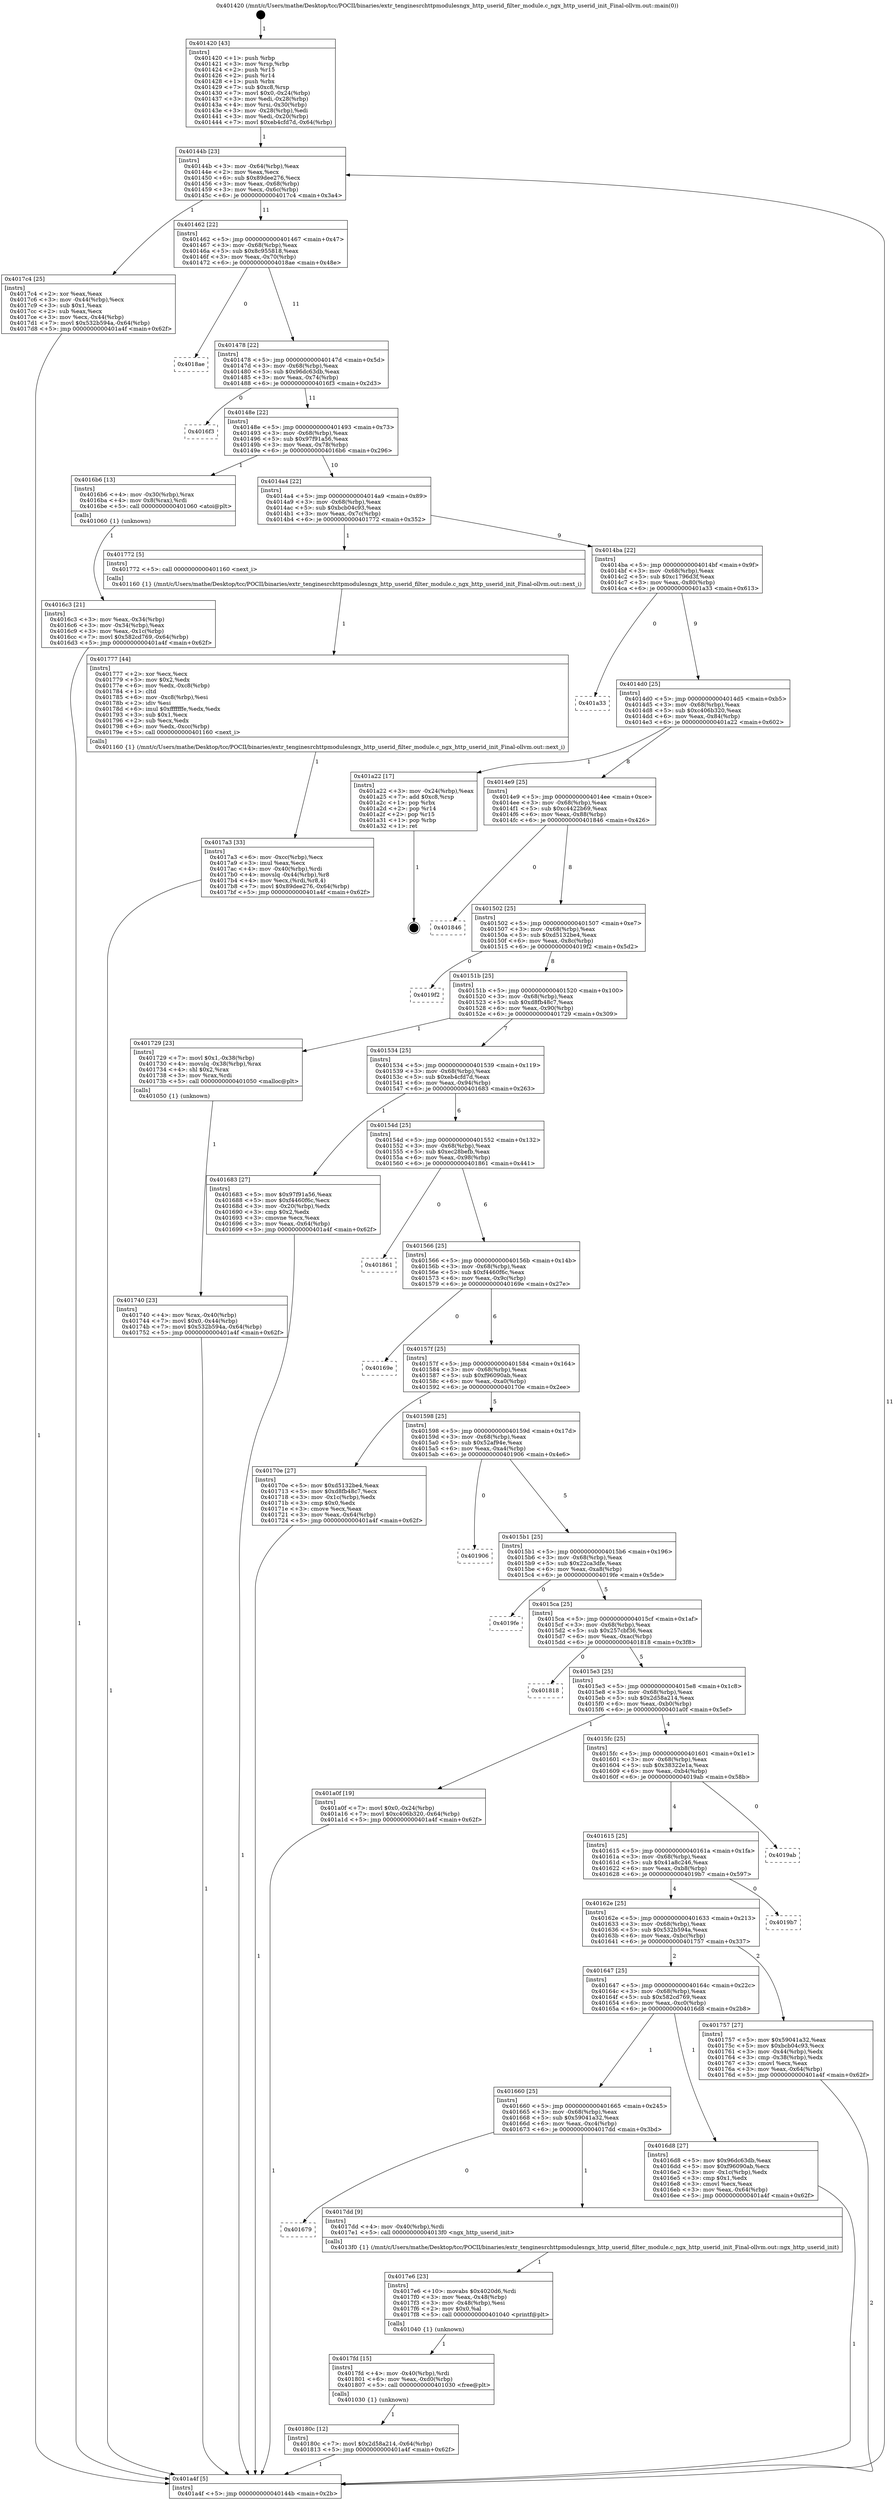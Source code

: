 digraph "0x401420" {
  label = "0x401420 (/mnt/c/Users/mathe/Desktop/tcc/POCII/binaries/extr_tenginesrchttpmodulesngx_http_userid_filter_module.c_ngx_http_userid_init_Final-ollvm.out::main(0))"
  labelloc = "t"
  node[shape=record]

  Entry [label="",width=0.3,height=0.3,shape=circle,fillcolor=black,style=filled]
  "0x40144b" [label="{
     0x40144b [23]\l
     | [instrs]\l
     &nbsp;&nbsp;0x40144b \<+3\>: mov -0x64(%rbp),%eax\l
     &nbsp;&nbsp;0x40144e \<+2\>: mov %eax,%ecx\l
     &nbsp;&nbsp;0x401450 \<+6\>: sub $0x89dee276,%ecx\l
     &nbsp;&nbsp;0x401456 \<+3\>: mov %eax,-0x68(%rbp)\l
     &nbsp;&nbsp;0x401459 \<+3\>: mov %ecx,-0x6c(%rbp)\l
     &nbsp;&nbsp;0x40145c \<+6\>: je 00000000004017c4 \<main+0x3a4\>\l
  }"]
  "0x4017c4" [label="{
     0x4017c4 [25]\l
     | [instrs]\l
     &nbsp;&nbsp;0x4017c4 \<+2\>: xor %eax,%eax\l
     &nbsp;&nbsp;0x4017c6 \<+3\>: mov -0x44(%rbp),%ecx\l
     &nbsp;&nbsp;0x4017c9 \<+3\>: sub $0x1,%eax\l
     &nbsp;&nbsp;0x4017cc \<+2\>: sub %eax,%ecx\l
     &nbsp;&nbsp;0x4017ce \<+3\>: mov %ecx,-0x44(%rbp)\l
     &nbsp;&nbsp;0x4017d1 \<+7\>: movl $0x532b594a,-0x64(%rbp)\l
     &nbsp;&nbsp;0x4017d8 \<+5\>: jmp 0000000000401a4f \<main+0x62f\>\l
  }"]
  "0x401462" [label="{
     0x401462 [22]\l
     | [instrs]\l
     &nbsp;&nbsp;0x401462 \<+5\>: jmp 0000000000401467 \<main+0x47\>\l
     &nbsp;&nbsp;0x401467 \<+3\>: mov -0x68(%rbp),%eax\l
     &nbsp;&nbsp;0x40146a \<+5\>: sub $0x8c955818,%eax\l
     &nbsp;&nbsp;0x40146f \<+3\>: mov %eax,-0x70(%rbp)\l
     &nbsp;&nbsp;0x401472 \<+6\>: je 00000000004018ae \<main+0x48e\>\l
  }"]
  Exit [label="",width=0.3,height=0.3,shape=circle,fillcolor=black,style=filled,peripheries=2]
  "0x4018ae" [label="{
     0x4018ae\l
  }", style=dashed]
  "0x401478" [label="{
     0x401478 [22]\l
     | [instrs]\l
     &nbsp;&nbsp;0x401478 \<+5\>: jmp 000000000040147d \<main+0x5d\>\l
     &nbsp;&nbsp;0x40147d \<+3\>: mov -0x68(%rbp),%eax\l
     &nbsp;&nbsp;0x401480 \<+5\>: sub $0x96dc63db,%eax\l
     &nbsp;&nbsp;0x401485 \<+3\>: mov %eax,-0x74(%rbp)\l
     &nbsp;&nbsp;0x401488 \<+6\>: je 00000000004016f3 \<main+0x2d3\>\l
  }"]
  "0x40180c" [label="{
     0x40180c [12]\l
     | [instrs]\l
     &nbsp;&nbsp;0x40180c \<+7\>: movl $0x2d58a214,-0x64(%rbp)\l
     &nbsp;&nbsp;0x401813 \<+5\>: jmp 0000000000401a4f \<main+0x62f\>\l
  }"]
  "0x4016f3" [label="{
     0x4016f3\l
  }", style=dashed]
  "0x40148e" [label="{
     0x40148e [22]\l
     | [instrs]\l
     &nbsp;&nbsp;0x40148e \<+5\>: jmp 0000000000401493 \<main+0x73\>\l
     &nbsp;&nbsp;0x401493 \<+3\>: mov -0x68(%rbp),%eax\l
     &nbsp;&nbsp;0x401496 \<+5\>: sub $0x97f91a56,%eax\l
     &nbsp;&nbsp;0x40149b \<+3\>: mov %eax,-0x78(%rbp)\l
     &nbsp;&nbsp;0x40149e \<+6\>: je 00000000004016b6 \<main+0x296\>\l
  }"]
  "0x4017fd" [label="{
     0x4017fd [15]\l
     | [instrs]\l
     &nbsp;&nbsp;0x4017fd \<+4\>: mov -0x40(%rbp),%rdi\l
     &nbsp;&nbsp;0x401801 \<+6\>: mov %eax,-0xd0(%rbp)\l
     &nbsp;&nbsp;0x401807 \<+5\>: call 0000000000401030 \<free@plt\>\l
     | [calls]\l
     &nbsp;&nbsp;0x401030 \{1\} (unknown)\l
  }"]
  "0x4016b6" [label="{
     0x4016b6 [13]\l
     | [instrs]\l
     &nbsp;&nbsp;0x4016b6 \<+4\>: mov -0x30(%rbp),%rax\l
     &nbsp;&nbsp;0x4016ba \<+4\>: mov 0x8(%rax),%rdi\l
     &nbsp;&nbsp;0x4016be \<+5\>: call 0000000000401060 \<atoi@plt\>\l
     | [calls]\l
     &nbsp;&nbsp;0x401060 \{1\} (unknown)\l
  }"]
  "0x4014a4" [label="{
     0x4014a4 [22]\l
     | [instrs]\l
     &nbsp;&nbsp;0x4014a4 \<+5\>: jmp 00000000004014a9 \<main+0x89\>\l
     &nbsp;&nbsp;0x4014a9 \<+3\>: mov -0x68(%rbp),%eax\l
     &nbsp;&nbsp;0x4014ac \<+5\>: sub $0xbcb04c93,%eax\l
     &nbsp;&nbsp;0x4014b1 \<+3\>: mov %eax,-0x7c(%rbp)\l
     &nbsp;&nbsp;0x4014b4 \<+6\>: je 0000000000401772 \<main+0x352\>\l
  }"]
  "0x4017e6" [label="{
     0x4017e6 [23]\l
     | [instrs]\l
     &nbsp;&nbsp;0x4017e6 \<+10\>: movabs $0x4020d6,%rdi\l
     &nbsp;&nbsp;0x4017f0 \<+3\>: mov %eax,-0x48(%rbp)\l
     &nbsp;&nbsp;0x4017f3 \<+3\>: mov -0x48(%rbp),%esi\l
     &nbsp;&nbsp;0x4017f6 \<+2\>: mov $0x0,%al\l
     &nbsp;&nbsp;0x4017f8 \<+5\>: call 0000000000401040 \<printf@plt\>\l
     | [calls]\l
     &nbsp;&nbsp;0x401040 \{1\} (unknown)\l
  }"]
  "0x401772" [label="{
     0x401772 [5]\l
     | [instrs]\l
     &nbsp;&nbsp;0x401772 \<+5\>: call 0000000000401160 \<next_i\>\l
     | [calls]\l
     &nbsp;&nbsp;0x401160 \{1\} (/mnt/c/Users/mathe/Desktop/tcc/POCII/binaries/extr_tenginesrchttpmodulesngx_http_userid_filter_module.c_ngx_http_userid_init_Final-ollvm.out::next_i)\l
  }"]
  "0x4014ba" [label="{
     0x4014ba [22]\l
     | [instrs]\l
     &nbsp;&nbsp;0x4014ba \<+5\>: jmp 00000000004014bf \<main+0x9f\>\l
     &nbsp;&nbsp;0x4014bf \<+3\>: mov -0x68(%rbp),%eax\l
     &nbsp;&nbsp;0x4014c2 \<+5\>: sub $0xc1796d3f,%eax\l
     &nbsp;&nbsp;0x4014c7 \<+3\>: mov %eax,-0x80(%rbp)\l
     &nbsp;&nbsp;0x4014ca \<+6\>: je 0000000000401a33 \<main+0x613\>\l
  }"]
  "0x401679" [label="{
     0x401679\l
  }", style=dashed]
  "0x401a33" [label="{
     0x401a33\l
  }", style=dashed]
  "0x4014d0" [label="{
     0x4014d0 [25]\l
     | [instrs]\l
     &nbsp;&nbsp;0x4014d0 \<+5\>: jmp 00000000004014d5 \<main+0xb5\>\l
     &nbsp;&nbsp;0x4014d5 \<+3\>: mov -0x68(%rbp),%eax\l
     &nbsp;&nbsp;0x4014d8 \<+5\>: sub $0xc406b320,%eax\l
     &nbsp;&nbsp;0x4014dd \<+6\>: mov %eax,-0x84(%rbp)\l
     &nbsp;&nbsp;0x4014e3 \<+6\>: je 0000000000401a22 \<main+0x602\>\l
  }"]
  "0x4017dd" [label="{
     0x4017dd [9]\l
     | [instrs]\l
     &nbsp;&nbsp;0x4017dd \<+4\>: mov -0x40(%rbp),%rdi\l
     &nbsp;&nbsp;0x4017e1 \<+5\>: call 00000000004013f0 \<ngx_http_userid_init\>\l
     | [calls]\l
     &nbsp;&nbsp;0x4013f0 \{1\} (/mnt/c/Users/mathe/Desktop/tcc/POCII/binaries/extr_tenginesrchttpmodulesngx_http_userid_filter_module.c_ngx_http_userid_init_Final-ollvm.out::ngx_http_userid_init)\l
  }"]
  "0x401a22" [label="{
     0x401a22 [17]\l
     | [instrs]\l
     &nbsp;&nbsp;0x401a22 \<+3\>: mov -0x24(%rbp),%eax\l
     &nbsp;&nbsp;0x401a25 \<+7\>: add $0xc8,%rsp\l
     &nbsp;&nbsp;0x401a2c \<+1\>: pop %rbx\l
     &nbsp;&nbsp;0x401a2d \<+2\>: pop %r14\l
     &nbsp;&nbsp;0x401a2f \<+2\>: pop %r15\l
     &nbsp;&nbsp;0x401a31 \<+1\>: pop %rbp\l
     &nbsp;&nbsp;0x401a32 \<+1\>: ret\l
  }"]
  "0x4014e9" [label="{
     0x4014e9 [25]\l
     | [instrs]\l
     &nbsp;&nbsp;0x4014e9 \<+5\>: jmp 00000000004014ee \<main+0xce\>\l
     &nbsp;&nbsp;0x4014ee \<+3\>: mov -0x68(%rbp),%eax\l
     &nbsp;&nbsp;0x4014f1 \<+5\>: sub $0xc4422b69,%eax\l
     &nbsp;&nbsp;0x4014f6 \<+6\>: mov %eax,-0x88(%rbp)\l
     &nbsp;&nbsp;0x4014fc \<+6\>: je 0000000000401846 \<main+0x426\>\l
  }"]
  "0x4017a3" [label="{
     0x4017a3 [33]\l
     | [instrs]\l
     &nbsp;&nbsp;0x4017a3 \<+6\>: mov -0xcc(%rbp),%ecx\l
     &nbsp;&nbsp;0x4017a9 \<+3\>: imul %eax,%ecx\l
     &nbsp;&nbsp;0x4017ac \<+4\>: mov -0x40(%rbp),%rdi\l
     &nbsp;&nbsp;0x4017b0 \<+4\>: movslq -0x44(%rbp),%r8\l
     &nbsp;&nbsp;0x4017b4 \<+4\>: mov %ecx,(%rdi,%r8,4)\l
     &nbsp;&nbsp;0x4017b8 \<+7\>: movl $0x89dee276,-0x64(%rbp)\l
     &nbsp;&nbsp;0x4017bf \<+5\>: jmp 0000000000401a4f \<main+0x62f\>\l
  }"]
  "0x401846" [label="{
     0x401846\l
  }", style=dashed]
  "0x401502" [label="{
     0x401502 [25]\l
     | [instrs]\l
     &nbsp;&nbsp;0x401502 \<+5\>: jmp 0000000000401507 \<main+0xe7\>\l
     &nbsp;&nbsp;0x401507 \<+3\>: mov -0x68(%rbp),%eax\l
     &nbsp;&nbsp;0x40150a \<+5\>: sub $0xd5132be4,%eax\l
     &nbsp;&nbsp;0x40150f \<+6\>: mov %eax,-0x8c(%rbp)\l
     &nbsp;&nbsp;0x401515 \<+6\>: je 00000000004019f2 \<main+0x5d2\>\l
  }"]
  "0x401777" [label="{
     0x401777 [44]\l
     | [instrs]\l
     &nbsp;&nbsp;0x401777 \<+2\>: xor %ecx,%ecx\l
     &nbsp;&nbsp;0x401779 \<+5\>: mov $0x2,%edx\l
     &nbsp;&nbsp;0x40177e \<+6\>: mov %edx,-0xc8(%rbp)\l
     &nbsp;&nbsp;0x401784 \<+1\>: cltd\l
     &nbsp;&nbsp;0x401785 \<+6\>: mov -0xc8(%rbp),%esi\l
     &nbsp;&nbsp;0x40178b \<+2\>: idiv %esi\l
     &nbsp;&nbsp;0x40178d \<+6\>: imul $0xfffffffe,%edx,%edx\l
     &nbsp;&nbsp;0x401793 \<+3\>: sub $0x1,%ecx\l
     &nbsp;&nbsp;0x401796 \<+2\>: sub %ecx,%edx\l
     &nbsp;&nbsp;0x401798 \<+6\>: mov %edx,-0xcc(%rbp)\l
     &nbsp;&nbsp;0x40179e \<+5\>: call 0000000000401160 \<next_i\>\l
     | [calls]\l
     &nbsp;&nbsp;0x401160 \{1\} (/mnt/c/Users/mathe/Desktop/tcc/POCII/binaries/extr_tenginesrchttpmodulesngx_http_userid_filter_module.c_ngx_http_userid_init_Final-ollvm.out::next_i)\l
  }"]
  "0x4019f2" [label="{
     0x4019f2\l
  }", style=dashed]
  "0x40151b" [label="{
     0x40151b [25]\l
     | [instrs]\l
     &nbsp;&nbsp;0x40151b \<+5\>: jmp 0000000000401520 \<main+0x100\>\l
     &nbsp;&nbsp;0x401520 \<+3\>: mov -0x68(%rbp),%eax\l
     &nbsp;&nbsp;0x401523 \<+5\>: sub $0xd8fb48c7,%eax\l
     &nbsp;&nbsp;0x401528 \<+6\>: mov %eax,-0x90(%rbp)\l
     &nbsp;&nbsp;0x40152e \<+6\>: je 0000000000401729 \<main+0x309\>\l
  }"]
  "0x401740" [label="{
     0x401740 [23]\l
     | [instrs]\l
     &nbsp;&nbsp;0x401740 \<+4\>: mov %rax,-0x40(%rbp)\l
     &nbsp;&nbsp;0x401744 \<+7\>: movl $0x0,-0x44(%rbp)\l
     &nbsp;&nbsp;0x40174b \<+7\>: movl $0x532b594a,-0x64(%rbp)\l
     &nbsp;&nbsp;0x401752 \<+5\>: jmp 0000000000401a4f \<main+0x62f\>\l
  }"]
  "0x401729" [label="{
     0x401729 [23]\l
     | [instrs]\l
     &nbsp;&nbsp;0x401729 \<+7\>: movl $0x1,-0x38(%rbp)\l
     &nbsp;&nbsp;0x401730 \<+4\>: movslq -0x38(%rbp),%rax\l
     &nbsp;&nbsp;0x401734 \<+4\>: shl $0x2,%rax\l
     &nbsp;&nbsp;0x401738 \<+3\>: mov %rax,%rdi\l
     &nbsp;&nbsp;0x40173b \<+5\>: call 0000000000401050 \<malloc@plt\>\l
     | [calls]\l
     &nbsp;&nbsp;0x401050 \{1\} (unknown)\l
  }"]
  "0x401534" [label="{
     0x401534 [25]\l
     | [instrs]\l
     &nbsp;&nbsp;0x401534 \<+5\>: jmp 0000000000401539 \<main+0x119\>\l
     &nbsp;&nbsp;0x401539 \<+3\>: mov -0x68(%rbp),%eax\l
     &nbsp;&nbsp;0x40153c \<+5\>: sub $0xeb4cfd7d,%eax\l
     &nbsp;&nbsp;0x401541 \<+6\>: mov %eax,-0x94(%rbp)\l
     &nbsp;&nbsp;0x401547 \<+6\>: je 0000000000401683 \<main+0x263\>\l
  }"]
  "0x401660" [label="{
     0x401660 [25]\l
     | [instrs]\l
     &nbsp;&nbsp;0x401660 \<+5\>: jmp 0000000000401665 \<main+0x245\>\l
     &nbsp;&nbsp;0x401665 \<+3\>: mov -0x68(%rbp),%eax\l
     &nbsp;&nbsp;0x401668 \<+5\>: sub $0x59041a32,%eax\l
     &nbsp;&nbsp;0x40166d \<+6\>: mov %eax,-0xc4(%rbp)\l
     &nbsp;&nbsp;0x401673 \<+6\>: je 00000000004017dd \<main+0x3bd\>\l
  }"]
  "0x401683" [label="{
     0x401683 [27]\l
     | [instrs]\l
     &nbsp;&nbsp;0x401683 \<+5\>: mov $0x97f91a56,%eax\l
     &nbsp;&nbsp;0x401688 \<+5\>: mov $0xf4460f6c,%ecx\l
     &nbsp;&nbsp;0x40168d \<+3\>: mov -0x20(%rbp),%edx\l
     &nbsp;&nbsp;0x401690 \<+3\>: cmp $0x2,%edx\l
     &nbsp;&nbsp;0x401693 \<+3\>: cmovne %ecx,%eax\l
     &nbsp;&nbsp;0x401696 \<+3\>: mov %eax,-0x64(%rbp)\l
     &nbsp;&nbsp;0x401699 \<+5\>: jmp 0000000000401a4f \<main+0x62f\>\l
  }"]
  "0x40154d" [label="{
     0x40154d [25]\l
     | [instrs]\l
     &nbsp;&nbsp;0x40154d \<+5\>: jmp 0000000000401552 \<main+0x132\>\l
     &nbsp;&nbsp;0x401552 \<+3\>: mov -0x68(%rbp),%eax\l
     &nbsp;&nbsp;0x401555 \<+5\>: sub $0xec28befb,%eax\l
     &nbsp;&nbsp;0x40155a \<+6\>: mov %eax,-0x98(%rbp)\l
     &nbsp;&nbsp;0x401560 \<+6\>: je 0000000000401861 \<main+0x441\>\l
  }"]
  "0x401a4f" [label="{
     0x401a4f [5]\l
     | [instrs]\l
     &nbsp;&nbsp;0x401a4f \<+5\>: jmp 000000000040144b \<main+0x2b\>\l
  }"]
  "0x401420" [label="{
     0x401420 [43]\l
     | [instrs]\l
     &nbsp;&nbsp;0x401420 \<+1\>: push %rbp\l
     &nbsp;&nbsp;0x401421 \<+3\>: mov %rsp,%rbp\l
     &nbsp;&nbsp;0x401424 \<+2\>: push %r15\l
     &nbsp;&nbsp;0x401426 \<+2\>: push %r14\l
     &nbsp;&nbsp;0x401428 \<+1\>: push %rbx\l
     &nbsp;&nbsp;0x401429 \<+7\>: sub $0xc8,%rsp\l
     &nbsp;&nbsp;0x401430 \<+7\>: movl $0x0,-0x24(%rbp)\l
     &nbsp;&nbsp;0x401437 \<+3\>: mov %edi,-0x28(%rbp)\l
     &nbsp;&nbsp;0x40143a \<+4\>: mov %rsi,-0x30(%rbp)\l
     &nbsp;&nbsp;0x40143e \<+3\>: mov -0x28(%rbp),%edi\l
     &nbsp;&nbsp;0x401441 \<+3\>: mov %edi,-0x20(%rbp)\l
     &nbsp;&nbsp;0x401444 \<+7\>: movl $0xeb4cfd7d,-0x64(%rbp)\l
  }"]
  "0x4016c3" [label="{
     0x4016c3 [21]\l
     | [instrs]\l
     &nbsp;&nbsp;0x4016c3 \<+3\>: mov %eax,-0x34(%rbp)\l
     &nbsp;&nbsp;0x4016c6 \<+3\>: mov -0x34(%rbp),%eax\l
     &nbsp;&nbsp;0x4016c9 \<+3\>: mov %eax,-0x1c(%rbp)\l
     &nbsp;&nbsp;0x4016cc \<+7\>: movl $0x582cd769,-0x64(%rbp)\l
     &nbsp;&nbsp;0x4016d3 \<+5\>: jmp 0000000000401a4f \<main+0x62f\>\l
  }"]
  "0x4016d8" [label="{
     0x4016d8 [27]\l
     | [instrs]\l
     &nbsp;&nbsp;0x4016d8 \<+5\>: mov $0x96dc63db,%eax\l
     &nbsp;&nbsp;0x4016dd \<+5\>: mov $0xf96090ab,%ecx\l
     &nbsp;&nbsp;0x4016e2 \<+3\>: mov -0x1c(%rbp),%edx\l
     &nbsp;&nbsp;0x4016e5 \<+3\>: cmp $0x1,%edx\l
     &nbsp;&nbsp;0x4016e8 \<+3\>: cmovl %ecx,%eax\l
     &nbsp;&nbsp;0x4016eb \<+3\>: mov %eax,-0x64(%rbp)\l
     &nbsp;&nbsp;0x4016ee \<+5\>: jmp 0000000000401a4f \<main+0x62f\>\l
  }"]
  "0x401861" [label="{
     0x401861\l
  }", style=dashed]
  "0x401566" [label="{
     0x401566 [25]\l
     | [instrs]\l
     &nbsp;&nbsp;0x401566 \<+5\>: jmp 000000000040156b \<main+0x14b\>\l
     &nbsp;&nbsp;0x40156b \<+3\>: mov -0x68(%rbp),%eax\l
     &nbsp;&nbsp;0x40156e \<+5\>: sub $0xf4460f6c,%eax\l
     &nbsp;&nbsp;0x401573 \<+6\>: mov %eax,-0x9c(%rbp)\l
     &nbsp;&nbsp;0x401579 \<+6\>: je 000000000040169e \<main+0x27e\>\l
  }"]
  "0x401647" [label="{
     0x401647 [25]\l
     | [instrs]\l
     &nbsp;&nbsp;0x401647 \<+5\>: jmp 000000000040164c \<main+0x22c\>\l
     &nbsp;&nbsp;0x40164c \<+3\>: mov -0x68(%rbp),%eax\l
     &nbsp;&nbsp;0x40164f \<+5\>: sub $0x582cd769,%eax\l
     &nbsp;&nbsp;0x401654 \<+6\>: mov %eax,-0xc0(%rbp)\l
     &nbsp;&nbsp;0x40165a \<+6\>: je 00000000004016d8 \<main+0x2b8\>\l
  }"]
  "0x40169e" [label="{
     0x40169e\l
  }", style=dashed]
  "0x40157f" [label="{
     0x40157f [25]\l
     | [instrs]\l
     &nbsp;&nbsp;0x40157f \<+5\>: jmp 0000000000401584 \<main+0x164\>\l
     &nbsp;&nbsp;0x401584 \<+3\>: mov -0x68(%rbp),%eax\l
     &nbsp;&nbsp;0x401587 \<+5\>: sub $0xf96090ab,%eax\l
     &nbsp;&nbsp;0x40158c \<+6\>: mov %eax,-0xa0(%rbp)\l
     &nbsp;&nbsp;0x401592 \<+6\>: je 000000000040170e \<main+0x2ee\>\l
  }"]
  "0x401757" [label="{
     0x401757 [27]\l
     | [instrs]\l
     &nbsp;&nbsp;0x401757 \<+5\>: mov $0x59041a32,%eax\l
     &nbsp;&nbsp;0x40175c \<+5\>: mov $0xbcb04c93,%ecx\l
     &nbsp;&nbsp;0x401761 \<+3\>: mov -0x44(%rbp),%edx\l
     &nbsp;&nbsp;0x401764 \<+3\>: cmp -0x38(%rbp),%edx\l
     &nbsp;&nbsp;0x401767 \<+3\>: cmovl %ecx,%eax\l
     &nbsp;&nbsp;0x40176a \<+3\>: mov %eax,-0x64(%rbp)\l
     &nbsp;&nbsp;0x40176d \<+5\>: jmp 0000000000401a4f \<main+0x62f\>\l
  }"]
  "0x40170e" [label="{
     0x40170e [27]\l
     | [instrs]\l
     &nbsp;&nbsp;0x40170e \<+5\>: mov $0xd5132be4,%eax\l
     &nbsp;&nbsp;0x401713 \<+5\>: mov $0xd8fb48c7,%ecx\l
     &nbsp;&nbsp;0x401718 \<+3\>: mov -0x1c(%rbp),%edx\l
     &nbsp;&nbsp;0x40171b \<+3\>: cmp $0x0,%edx\l
     &nbsp;&nbsp;0x40171e \<+3\>: cmove %ecx,%eax\l
     &nbsp;&nbsp;0x401721 \<+3\>: mov %eax,-0x64(%rbp)\l
     &nbsp;&nbsp;0x401724 \<+5\>: jmp 0000000000401a4f \<main+0x62f\>\l
  }"]
  "0x401598" [label="{
     0x401598 [25]\l
     | [instrs]\l
     &nbsp;&nbsp;0x401598 \<+5\>: jmp 000000000040159d \<main+0x17d\>\l
     &nbsp;&nbsp;0x40159d \<+3\>: mov -0x68(%rbp),%eax\l
     &nbsp;&nbsp;0x4015a0 \<+5\>: sub $0x52af94e,%eax\l
     &nbsp;&nbsp;0x4015a5 \<+6\>: mov %eax,-0xa4(%rbp)\l
     &nbsp;&nbsp;0x4015ab \<+6\>: je 0000000000401906 \<main+0x4e6\>\l
  }"]
  "0x40162e" [label="{
     0x40162e [25]\l
     | [instrs]\l
     &nbsp;&nbsp;0x40162e \<+5\>: jmp 0000000000401633 \<main+0x213\>\l
     &nbsp;&nbsp;0x401633 \<+3\>: mov -0x68(%rbp),%eax\l
     &nbsp;&nbsp;0x401636 \<+5\>: sub $0x532b594a,%eax\l
     &nbsp;&nbsp;0x40163b \<+6\>: mov %eax,-0xbc(%rbp)\l
     &nbsp;&nbsp;0x401641 \<+6\>: je 0000000000401757 \<main+0x337\>\l
  }"]
  "0x401906" [label="{
     0x401906\l
  }", style=dashed]
  "0x4015b1" [label="{
     0x4015b1 [25]\l
     | [instrs]\l
     &nbsp;&nbsp;0x4015b1 \<+5\>: jmp 00000000004015b6 \<main+0x196\>\l
     &nbsp;&nbsp;0x4015b6 \<+3\>: mov -0x68(%rbp),%eax\l
     &nbsp;&nbsp;0x4015b9 \<+5\>: sub $0x22ca3dfe,%eax\l
     &nbsp;&nbsp;0x4015be \<+6\>: mov %eax,-0xa8(%rbp)\l
     &nbsp;&nbsp;0x4015c4 \<+6\>: je 00000000004019fe \<main+0x5de\>\l
  }"]
  "0x4019b7" [label="{
     0x4019b7\l
  }", style=dashed]
  "0x4019fe" [label="{
     0x4019fe\l
  }", style=dashed]
  "0x4015ca" [label="{
     0x4015ca [25]\l
     | [instrs]\l
     &nbsp;&nbsp;0x4015ca \<+5\>: jmp 00000000004015cf \<main+0x1af\>\l
     &nbsp;&nbsp;0x4015cf \<+3\>: mov -0x68(%rbp),%eax\l
     &nbsp;&nbsp;0x4015d2 \<+5\>: sub $0x257cbf36,%eax\l
     &nbsp;&nbsp;0x4015d7 \<+6\>: mov %eax,-0xac(%rbp)\l
     &nbsp;&nbsp;0x4015dd \<+6\>: je 0000000000401818 \<main+0x3f8\>\l
  }"]
  "0x401615" [label="{
     0x401615 [25]\l
     | [instrs]\l
     &nbsp;&nbsp;0x401615 \<+5\>: jmp 000000000040161a \<main+0x1fa\>\l
     &nbsp;&nbsp;0x40161a \<+3\>: mov -0x68(%rbp),%eax\l
     &nbsp;&nbsp;0x40161d \<+5\>: sub $0x41a8c246,%eax\l
     &nbsp;&nbsp;0x401622 \<+6\>: mov %eax,-0xb8(%rbp)\l
     &nbsp;&nbsp;0x401628 \<+6\>: je 00000000004019b7 \<main+0x597\>\l
  }"]
  "0x401818" [label="{
     0x401818\l
  }", style=dashed]
  "0x4015e3" [label="{
     0x4015e3 [25]\l
     | [instrs]\l
     &nbsp;&nbsp;0x4015e3 \<+5\>: jmp 00000000004015e8 \<main+0x1c8\>\l
     &nbsp;&nbsp;0x4015e8 \<+3\>: mov -0x68(%rbp),%eax\l
     &nbsp;&nbsp;0x4015eb \<+5\>: sub $0x2d58a214,%eax\l
     &nbsp;&nbsp;0x4015f0 \<+6\>: mov %eax,-0xb0(%rbp)\l
     &nbsp;&nbsp;0x4015f6 \<+6\>: je 0000000000401a0f \<main+0x5ef\>\l
  }"]
  "0x4019ab" [label="{
     0x4019ab\l
  }", style=dashed]
  "0x401a0f" [label="{
     0x401a0f [19]\l
     | [instrs]\l
     &nbsp;&nbsp;0x401a0f \<+7\>: movl $0x0,-0x24(%rbp)\l
     &nbsp;&nbsp;0x401a16 \<+7\>: movl $0xc406b320,-0x64(%rbp)\l
     &nbsp;&nbsp;0x401a1d \<+5\>: jmp 0000000000401a4f \<main+0x62f\>\l
  }"]
  "0x4015fc" [label="{
     0x4015fc [25]\l
     | [instrs]\l
     &nbsp;&nbsp;0x4015fc \<+5\>: jmp 0000000000401601 \<main+0x1e1\>\l
     &nbsp;&nbsp;0x401601 \<+3\>: mov -0x68(%rbp),%eax\l
     &nbsp;&nbsp;0x401604 \<+5\>: sub $0x38322e1a,%eax\l
     &nbsp;&nbsp;0x401609 \<+6\>: mov %eax,-0xb4(%rbp)\l
     &nbsp;&nbsp;0x40160f \<+6\>: je 00000000004019ab \<main+0x58b\>\l
  }"]
  Entry -> "0x401420" [label=" 1"]
  "0x40144b" -> "0x4017c4" [label=" 1"]
  "0x40144b" -> "0x401462" [label=" 11"]
  "0x401a22" -> Exit [label=" 1"]
  "0x401462" -> "0x4018ae" [label=" 0"]
  "0x401462" -> "0x401478" [label=" 11"]
  "0x401a0f" -> "0x401a4f" [label=" 1"]
  "0x401478" -> "0x4016f3" [label=" 0"]
  "0x401478" -> "0x40148e" [label=" 11"]
  "0x40180c" -> "0x401a4f" [label=" 1"]
  "0x40148e" -> "0x4016b6" [label=" 1"]
  "0x40148e" -> "0x4014a4" [label=" 10"]
  "0x4017fd" -> "0x40180c" [label=" 1"]
  "0x4014a4" -> "0x401772" [label=" 1"]
  "0x4014a4" -> "0x4014ba" [label=" 9"]
  "0x4017e6" -> "0x4017fd" [label=" 1"]
  "0x4014ba" -> "0x401a33" [label=" 0"]
  "0x4014ba" -> "0x4014d0" [label=" 9"]
  "0x4017dd" -> "0x4017e6" [label=" 1"]
  "0x4014d0" -> "0x401a22" [label=" 1"]
  "0x4014d0" -> "0x4014e9" [label=" 8"]
  "0x401660" -> "0x401679" [label=" 0"]
  "0x4014e9" -> "0x401846" [label=" 0"]
  "0x4014e9" -> "0x401502" [label=" 8"]
  "0x401660" -> "0x4017dd" [label=" 1"]
  "0x401502" -> "0x4019f2" [label=" 0"]
  "0x401502" -> "0x40151b" [label=" 8"]
  "0x4017c4" -> "0x401a4f" [label=" 1"]
  "0x40151b" -> "0x401729" [label=" 1"]
  "0x40151b" -> "0x401534" [label=" 7"]
  "0x4017a3" -> "0x401a4f" [label=" 1"]
  "0x401534" -> "0x401683" [label=" 1"]
  "0x401534" -> "0x40154d" [label=" 6"]
  "0x401683" -> "0x401a4f" [label=" 1"]
  "0x401420" -> "0x40144b" [label=" 1"]
  "0x401a4f" -> "0x40144b" [label=" 11"]
  "0x4016b6" -> "0x4016c3" [label=" 1"]
  "0x4016c3" -> "0x401a4f" [label=" 1"]
  "0x401777" -> "0x4017a3" [label=" 1"]
  "0x40154d" -> "0x401861" [label=" 0"]
  "0x40154d" -> "0x401566" [label=" 6"]
  "0x401772" -> "0x401777" [label=" 1"]
  "0x401566" -> "0x40169e" [label=" 0"]
  "0x401566" -> "0x40157f" [label=" 6"]
  "0x401740" -> "0x401a4f" [label=" 1"]
  "0x40157f" -> "0x40170e" [label=" 1"]
  "0x40157f" -> "0x401598" [label=" 5"]
  "0x401729" -> "0x401740" [label=" 1"]
  "0x401598" -> "0x401906" [label=" 0"]
  "0x401598" -> "0x4015b1" [label=" 5"]
  "0x4016d8" -> "0x401a4f" [label=" 1"]
  "0x4015b1" -> "0x4019fe" [label=" 0"]
  "0x4015b1" -> "0x4015ca" [label=" 5"]
  "0x401647" -> "0x401660" [label=" 1"]
  "0x4015ca" -> "0x401818" [label=" 0"]
  "0x4015ca" -> "0x4015e3" [label=" 5"]
  "0x401757" -> "0x401a4f" [label=" 2"]
  "0x4015e3" -> "0x401a0f" [label=" 1"]
  "0x4015e3" -> "0x4015fc" [label=" 4"]
  "0x40162e" -> "0x401647" [label=" 2"]
  "0x4015fc" -> "0x4019ab" [label=" 0"]
  "0x4015fc" -> "0x401615" [label=" 4"]
  "0x401647" -> "0x4016d8" [label=" 1"]
  "0x401615" -> "0x4019b7" [label=" 0"]
  "0x401615" -> "0x40162e" [label=" 4"]
  "0x40170e" -> "0x401a4f" [label=" 1"]
  "0x40162e" -> "0x401757" [label=" 2"]
}

